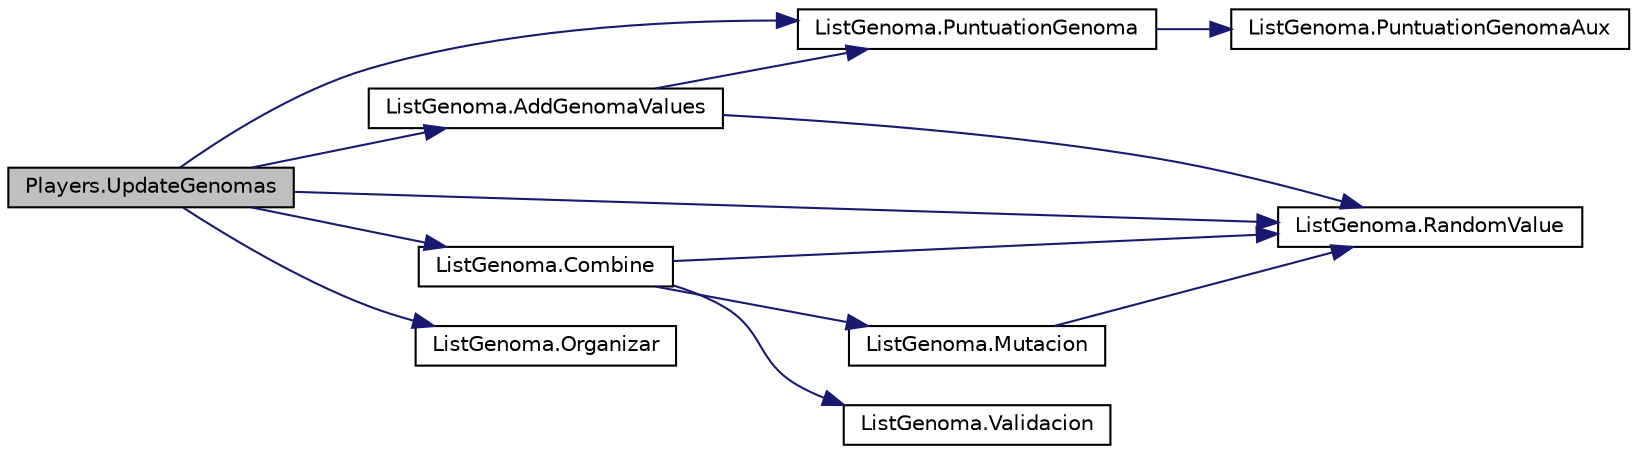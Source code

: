 digraph "Players.UpdateGenomas"
{
 // LATEX_PDF_SIZE
  edge [fontname="Helvetica",fontsize="10",labelfontname="Helvetica",labelfontsize="10"];
  node [fontname="Helvetica",fontsize="10",shape=record];
  rankdir="LR";
  Node1 [label="Players.UpdateGenomas",height=0.2,width=0.4,color="black", fillcolor="grey75", style="filled", fontcolor="black",tooltip=" "];
  Node1 -> Node2 [color="midnightblue",fontsize="10",style="solid",fontname="Helvetica"];
  Node2 [label="ListGenoma.AddGenomaValues",height=0.2,width=0.4,color="black", fillcolor="white", style="filled",URL="$class_list_genoma.html#a43d8d1d5559105161bff4fc553ac416d",tooltip="AddGenomaValues() se usa para agregar valores random a los genes."];
  Node2 -> Node3 [color="midnightblue",fontsize="10",style="solid",fontname="Helvetica"];
  Node3 [label="ListGenoma.PuntuationGenoma",height=0.2,width=0.4,color="black", fillcolor="white", style="filled",URL="$class_list_genoma.html#a92ec184e070ecb5cc56d168b7d7bea45",tooltip="PuntuationGenoma() Genera la puntuacion en base a la suma de los genes de los genomas."];
  Node3 -> Node4 [color="midnightblue",fontsize="10",style="solid",fontname="Helvetica"];
  Node4 [label="ListGenoma.PuntuationGenomaAux",height=0.2,width=0.4,color="black", fillcolor="white", style="filled",URL="$class_list_genoma.html#adbb7a7c46826392493b653e7eb98a3cf",tooltip="PuntuationGenomaAux() se usa para calcular que tanto se tiene cada gen."];
  Node2 -> Node5 [color="midnightblue",fontsize="10",style="solid",fontname="Helvetica"];
  Node5 [label="ListGenoma.RandomValue",height=0.2,width=0.4,color="black", fillcolor="white", style="filled",URL="$class_list_genoma.html#a950a3dcfbf78a17858e7b66a619cfb49",tooltip="Generates a random number within a range."];
  Node1 -> Node6 [color="midnightblue",fontsize="10",style="solid",fontname="Helvetica"];
  Node6 [label="ListGenoma.Combine",height=0.2,width=0.4,color="black", fillcolor="white", style="filled",URL="$class_list_genoma.html#abcc9b373491a696e129f44116ed5655c",tooltip="Combine() se usa para combinar dos cromosomas."];
  Node6 -> Node7 [color="midnightblue",fontsize="10",style="solid",fontname="Helvetica"];
  Node7 [label="ListGenoma.Mutacion",height=0.2,width=0.4,color="black", fillcolor="white", style="filled",URL="$class_list_genoma.html#a48ce150148bcfa3a9e9330a9d20b08ce",tooltip="Mutacion() se usa para mutar un bit aleatorio de un gen de un individuo random."];
  Node7 -> Node5 [color="midnightblue",fontsize="10",style="solid",fontname="Helvetica"];
  Node6 -> Node5 [color="midnightblue",fontsize="10",style="solid",fontname="Helvetica"];
  Node6 -> Node8 [color="midnightblue",fontsize="10",style="solid",fontname="Helvetica"];
  Node8 [label="ListGenoma.Validacion",height=0.2,width=0.4,color="black", fillcolor="white", style="filled",URL="$class_list_genoma.html#a3556b1e886151a86220f5e0ed9040b57",tooltip="Validacion() se usa para evitar los casos en los genes se pasen del valor maximo."];
  Node1 -> Node9 [color="midnightblue",fontsize="10",style="solid",fontname="Helvetica"];
  Node9 [label="ListGenoma.Organizar",height=0.2,width=0.4,color="black", fillcolor="white", style="filled",URL="$class_list_genoma.html#ae000c281c9e0629c35a5e21020314db1",tooltip="Organizar() se usa para organizar la lista de individuos de mayor puntaje a menor."];
  Node1 -> Node3 [color="midnightblue",fontsize="10",style="solid",fontname="Helvetica"];
  Node1 -> Node5 [color="midnightblue",fontsize="10",style="solid",fontname="Helvetica"];
}
